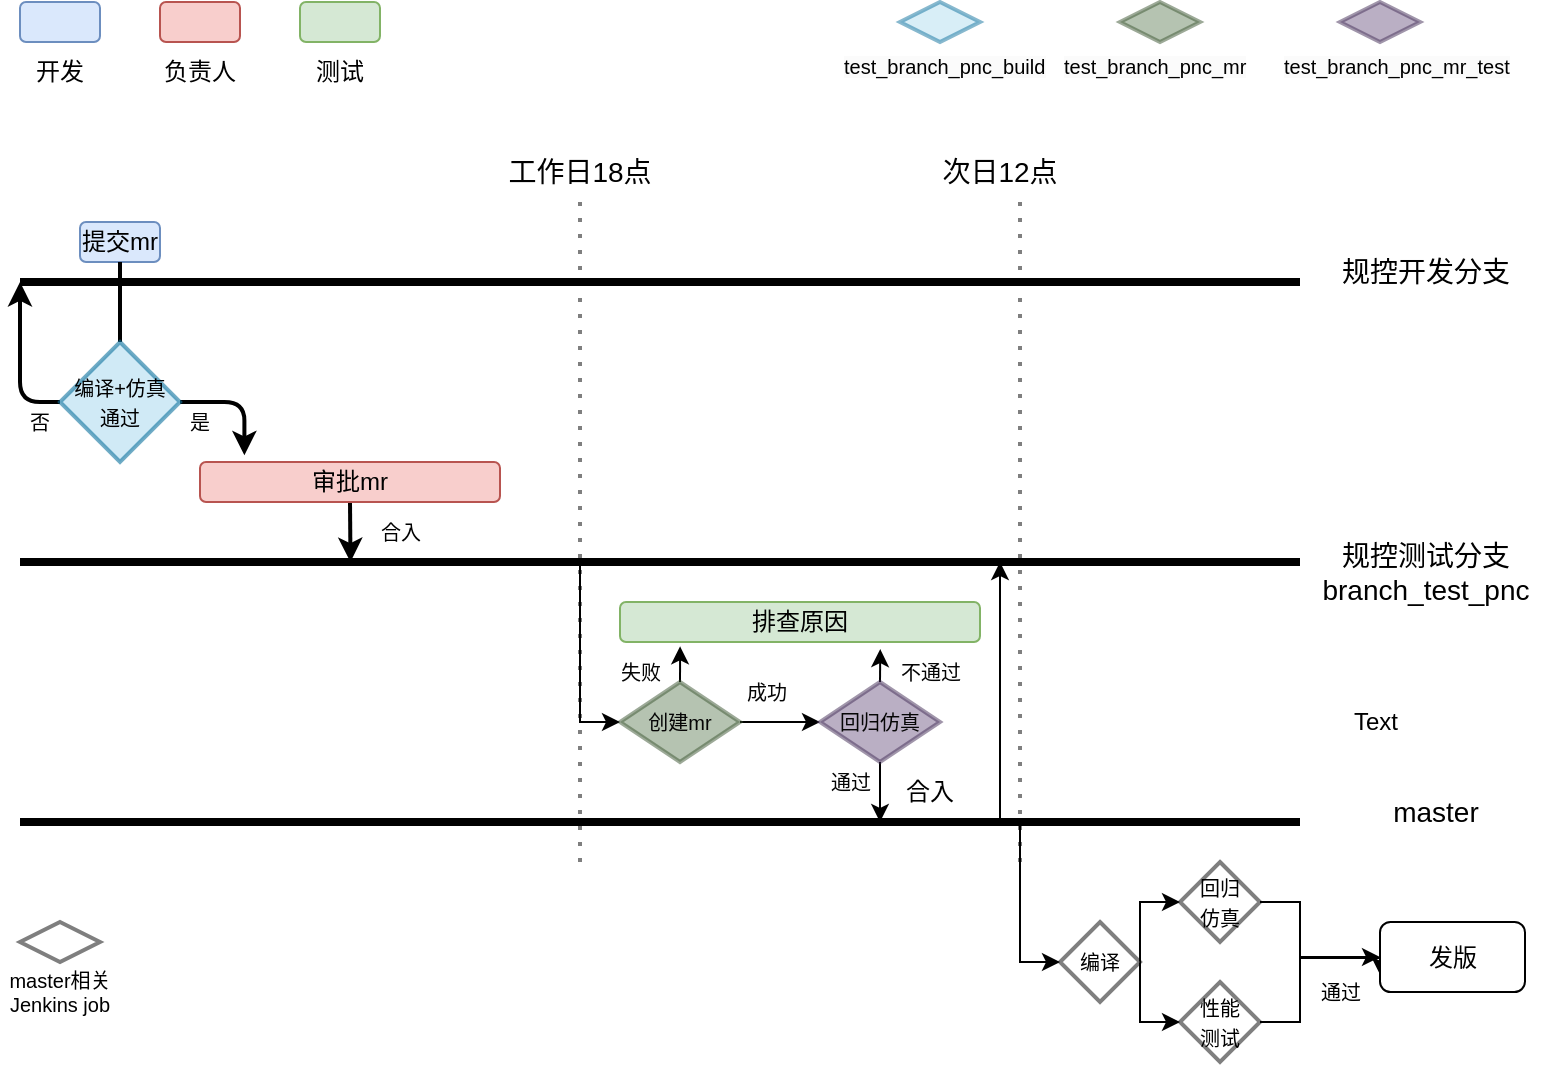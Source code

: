 <mxfile version="20.8.13" type="github">
  <diagram id="k_lWsjGwLpsPIF0YZ4Yo" name="第 1 页">
    <mxGraphModel dx="1330" dy="704" grid="1" gridSize="10" guides="1" tooltips="1" connect="1" arrows="1" fold="1" page="1" pageScale="1" pageWidth="827" pageHeight="1169" math="0" shadow="0">
      <root>
        <mxCell id="0" />
        <mxCell id="1" parent="0" />
        <mxCell id="etPe8MTUhazwB9_WsImz-2" value="" style="endArrow=none;html=1;rounded=1;strokeWidth=4;" parent="1" edge="1">
          <mxGeometry width="50" height="50" relative="1" as="geometry">
            <mxPoint x="40" y="430" as="sourcePoint" />
            <mxPoint x="680" y="430" as="targetPoint" />
          </mxGeometry>
        </mxCell>
        <mxCell id="etPe8MTUhazwB9_WsImz-3" value="" style="endArrow=none;html=1;rounded=1;strokeWidth=4;startArrow=none;" parent="1" edge="1">
          <mxGeometry width="50" height="50" relative="1" as="geometry">
            <mxPoint x="40" y="300" as="sourcePoint" />
            <mxPoint x="680" y="300" as="targetPoint" />
          </mxGeometry>
        </mxCell>
        <mxCell id="etPe8MTUhazwB9_WsImz-4" value="" style="endArrow=none;html=1;rounded=1;strokeWidth=4;" parent="1" edge="1">
          <mxGeometry width="50" height="50" relative="1" as="geometry">
            <mxPoint x="40" y="160" as="sourcePoint" />
            <mxPoint x="680" y="160" as="targetPoint" />
          </mxGeometry>
        </mxCell>
        <mxCell id="etPe8MTUhazwB9_WsImz-5" value="" style="rounded=1;whiteSpace=wrap;html=1;fillColor=#dae8fc;strokeColor=#6c8ebf;" parent="1" vertex="1">
          <mxGeometry x="40" y="20" width="40" height="20" as="geometry" />
        </mxCell>
        <mxCell id="etPe8MTUhazwB9_WsImz-6" value="开发" style="text;html=1;strokeColor=none;fillColor=none;align=center;verticalAlign=middle;whiteSpace=wrap;rounded=0;" parent="1" vertex="1">
          <mxGeometry x="30" y="40" width="60" height="30" as="geometry" />
        </mxCell>
        <mxCell id="etPe8MTUhazwB9_WsImz-7" value="" style="rounded=1;whiteSpace=wrap;html=1;fillColor=#f8cecc;strokeColor=#b85450;" parent="1" vertex="1">
          <mxGeometry x="110" y="20" width="40" height="20" as="geometry" />
        </mxCell>
        <mxCell id="etPe8MTUhazwB9_WsImz-8" value="负责人" style="text;html=1;strokeColor=none;fillColor=none;align=center;verticalAlign=middle;whiteSpace=wrap;rounded=0;" parent="1" vertex="1">
          <mxGeometry x="100" y="40" width="60" height="30" as="geometry" />
        </mxCell>
        <mxCell id="etPe8MTUhazwB9_WsImz-10" value="" style="rounded=1;whiteSpace=wrap;html=1;fillColor=#d5e8d4;strokeColor=#82b366;" parent="1" vertex="1">
          <mxGeometry x="180" y="20" width="40" height="20" as="geometry" />
        </mxCell>
        <mxCell id="etPe8MTUhazwB9_WsImz-12" value="" style="endArrow=none;dashed=1;html=1;dashPattern=1 3;strokeWidth=2;rounded=1;opacity=50;" parent="1" edge="1">
          <mxGeometry width="50" height="50" relative="1" as="geometry">
            <mxPoint x="320" y="450" as="sourcePoint" />
            <mxPoint x="320" y="120" as="targetPoint" />
            <Array as="points">
              <mxPoint x="320" y="310" />
            </Array>
          </mxGeometry>
        </mxCell>
        <mxCell id="etPe8MTUhazwB9_WsImz-11" value="测试" style="text;html=1;strokeColor=none;fillColor=none;align=center;verticalAlign=middle;whiteSpace=wrap;rounded=0;" parent="1" vertex="1">
          <mxGeometry x="170" y="40" width="60" height="30" as="geometry" />
        </mxCell>
        <mxCell id="etPe8MTUhazwB9_WsImz-13" value="&lt;font style=&quot;font-size: 14px;&quot;&gt;工作日18点&lt;/font&gt;" style="text;html=1;strokeColor=none;fillColor=none;align=center;verticalAlign=middle;whiteSpace=wrap;rounded=0;" parent="1" vertex="1">
          <mxGeometry x="280" y="90" width="80" height="30" as="geometry" />
        </mxCell>
        <mxCell id="etPe8MTUhazwB9_WsImz-15" value="" style="endArrow=none;dashed=1;html=1;dashPattern=1 3;strokeWidth=2;rounded=1;opacity=50;" parent="1" edge="1">
          <mxGeometry width="50" height="50" relative="1" as="geometry">
            <mxPoint x="540" y="450" as="sourcePoint" />
            <mxPoint x="540" y="120" as="targetPoint" />
          </mxGeometry>
        </mxCell>
        <mxCell id="etPe8MTUhazwB9_WsImz-14" value="&lt;font style=&quot;font-size: 14px;&quot;&gt;次日12点&lt;/font&gt;" style="text;html=1;strokeColor=none;fillColor=none;align=center;verticalAlign=middle;whiteSpace=wrap;rounded=0;" parent="1" vertex="1">
          <mxGeometry x="490" y="90" width="80" height="30" as="geometry" />
        </mxCell>
        <mxCell id="etPe8MTUhazwB9_WsImz-16" value="&lt;font style=&quot;font-size: 14px;&quot;&gt;规控开发分支&lt;/font&gt;" style="text;html=1;strokeColor=none;fillColor=none;align=center;verticalAlign=middle;whiteSpace=wrap;rounded=0;" parent="1" vertex="1">
          <mxGeometry x="682.5" y="140" width="120" height="30" as="geometry" />
        </mxCell>
        <mxCell id="etPe8MTUhazwB9_WsImz-17" value="&lt;span style=&quot;font-size: 14px;&quot;&gt;规控测试分支&lt;br&gt;branch_test_pnc&lt;/span&gt;" style="text;html=1;strokeColor=none;fillColor=none;align=center;verticalAlign=middle;whiteSpace=wrap;rounded=0;" parent="1" vertex="1">
          <mxGeometry x="682.5" y="290" width="120" height="30" as="geometry" />
        </mxCell>
        <mxCell id="etPe8MTUhazwB9_WsImz-19" value="&lt;span style=&quot;font-size: 14px;&quot;&gt;master&lt;/span&gt;" style="text;html=1;strokeColor=none;fillColor=none;align=center;verticalAlign=middle;whiteSpace=wrap;rounded=0;" parent="1" vertex="1">
          <mxGeometry x="687.5" y="410" width="120" height="30" as="geometry" />
        </mxCell>
        <mxCell id="etPe8MTUhazwB9_WsImz-21" value="提交mr" style="rounded=1;whiteSpace=wrap;html=1;fillColor=#dae8fc;strokeColor=#6c8ebf;" parent="1" vertex="1">
          <mxGeometry x="70" y="130" width="40" height="20" as="geometry" />
        </mxCell>
        <mxCell id="etPe8MTUhazwB9_WsImz-28" value="" style="endArrow=none;html=1;rounded=1;strokeWidth=4;" parent="1" edge="1">
          <mxGeometry width="50" height="50" relative="1" as="geometry">
            <mxPoint x="40" y="300" as="sourcePoint" />
            <mxPoint x="220" y="300" as="targetPoint" />
          </mxGeometry>
        </mxCell>
        <mxCell id="etPe8MTUhazwB9_WsImz-30" value="" style="rounded=1;whiteSpace=wrap;html=1;fillColor=#f8cecc;strokeColor=#b85450;" parent="1" vertex="1">
          <mxGeometry x="140" y="260" width="120" as="geometry" />
        </mxCell>
        <mxCell id="etPe8MTUhazwB9_WsImz-33" value="" style="edgeStyle=orthogonalEdgeStyle;rounded=1;orthogonalLoop=1;jettySize=auto;html=1;strokeWidth=2;fontSize=14;endArrow=none;" parent="1" source="etPe8MTUhazwB9_WsImz-21" target="etPe8MTUhazwB9_WsImz-31" edge="1">
          <mxGeometry relative="1" as="geometry">
            <mxPoint x="90" y="280" as="targetPoint" />
            <mxPoint x="90" y="150" as="sourcePoint" />
          </mxGeometry>
        </mxCell>
        <mxCell id="etPe8MTUhazwB9_WsImz-39" style="edgeStyle=orthogonalEdgeStyle;rounded=1;orthogonalLoop=1;jettySize=auto;html=1;exitX=1;exitY=0.5;exitDx=0;exitDy=0;exitPerimeter=0;entryX=0.148;entryY=-0.167;entryDx=0;entryDy=0;entryPerimeter=0;strokeWidth=2;fontSize=10;jumpSize=2;" parent="1" source="etPe8MTUhazwB9_WsImz-31" target="etPe8MTUhazwB9_WsImz-38" edge="1">
          <mxGeometry relative="1" as="geometry">
            <Array as="points">
              <mxPoint x="152" y="220" />
            </Array>
          </mxGeometry>
        </mxCell>
        <mxCell id="etPe8MTUhazwB9_WsImz-42" style="edgeStyle=orthogonalEdgeStyle;rounded=1;orthogonalLoop=1;jettySize=auto;html=1;strokeWidth=2;fontSize=10;jumpSize=2;" parent="1" source="etPe8MTUhazwB9_WsImz-31" edge="1">
          <mxGeometry relative="1" as="geometry">
            <mxPoint x="40" y="160" as="targetPoint" />
            <Array as="points">
              <mxPoint x="40" y="220" />
            </Array>
          </mxGeometry>
        </mxCell>
        <mxCell id="etPe8MTUhazwB9_WsImz-31" value="&lt;font style=&quot;font-size: 10px;&quot;&gt;编译+仿真&lt;br&gt;通过&lt;/font&gt;" style="strokeWidth=2;html=1;shape=mxgraph.flowchart.decision;whiteSpace=wrap;fontSize=12;fillColor=#b1ddf0;strokeColor=#10739e;opacity=60;" parent="1" vertex="1">
          <mxGeometry x="60" y="190" width="60" height="60" as="geometry" />
        </mxCell>
        <mxCell id="etPe8MTUhazwB9_WsImz-43" style="edgeStyle=orthogonalEdgeStyle;rounded=1;orthogonalLoop=1;jettySize=auto;html=1;exitX=0.5;exitY=1;exitDx=0;exitDy=0;strokeWidth=2;fontSize=10;jumpSize=2;" parent="1" source="etPe8MTUhazwB9_WsImz-38" edge="1">
          <mxGeometry relative="1" as="geometry">
            <mxPoint x="205.241" y="300" as="targetPoint" />
          </mxGeometry>
        </mxCell>
        <mxCell id="etPe8MTUhazwB9_WsImz-38" value="审批mr" style="rounded=1;whiteSpace=wrap;html=1;fillColor=#f8cecc;strokeColor=#b85450;" parent="1" vertex="1">
          <mxGeometry x="130" y="250" width="150" height="20" as="geometry" />
        </mxCell>
        <mxCell id="etPe8MTUhazwB9_WsImz-40" value="是" style="text;html=1;strokeColor=none;fillColor=none;align=center;verticalAlign=middle;whiteSpace=wrap;rounded=0;fontSize=10;" parent="1" vertex="1">
          <mxGeometry x="110" y="220" width="40" height="20" as="geometry" />
        </mxCell>
        <mxCell id="etPe8MTUhazwB9_WsImz-41" value="否" style="text;html=1;strokeColor=none;fillColor=none;align=center;verticalAlign=middle;whiteSpace=wrap;rounded=0;fontSize=10;" parent="1" vertex="1">
          <mxGeometry x="30" y="220" width="40" height="20" as="geometry" />
        </mxCell>
        <mxCell id="etPe8MTUhazwB9_WsImz-44" value="合入" style="text;html=1;align=center;verticalAlign=middle;resizable=0;points=[];autosize=1;strokeColor=none;fillColor=none;fontSize=10;" parent="1" vertex="1">
          <mxGeometry x="210" y="270" width="40" height="30" as="geometry" />
        </mxCell>
        <mxCell id="etPe8MTUhazwB9_WsImz-45" value="" style="strokeWidth=2;html=1;shape=mxgraph.flowchart.decision;whiteSpace=wrap;fontSize=12;fillColor=#b1ddf0;strokeColor=#10739e;opacity=50;" parent="1" vertex="1">
          <mxGeometry x="480" y="20" width="40" height="20" as="geometry" />
        </mxCell>
        <mxCell id="etPe8MTUhazwB9_WsImz-46" style="edgeStyle=orthogonalEdgeStyle;rounded=1;orthogonalLoop=1;jettySize=auto;html=1;exitX=0.5;exitY=1;exitDx=0;exitDy=0;strokeWidth=2;fontSize=10;" parent="1" source="etPe8MTUhazwB9_WsImz-40" target="etPe8MTUhazwB9_WsImz-40" edge="1">
          <mxGeometry relative="1" as="geometry" />
        </mxCell>
        <mxCell id="etPe8MTUhazwB9_WsImz-48" value="&lt;span style=&quot;color: rgb(0, 0, 0); font-family: Helvetica; font-style: normal; font-variant-ligatures: normal; font-variant-caps: normal; font-weight: 400; letter-spacing: normal; orphans: 2; text-align: center; text-indent: 0px; text-transform: none; widows: 2; word-spacing: 0px; -webkit-text-stroke-width: 0px; background-color: rgb(251, 251, 251); text-decoration-thickness: initial; text-decoration-style: initial; text-decoration-color: initial; float: none; display: inline !important;&quot;&gt;&lt;font style=&quot;font-size: 10px;&quot;&gt;test_branch_pnc_build&lt;/font&gt;&lt;/span&gt;" style="text;whiteSpace=wrap;html=1;fontSize=10;" parent="1" vertex="1">
          <mxGeometry x="450" y="40" width="110" height="20" as="geometry" />
        </mxCell>
        <mxCell id="etPe8MTUhazwB9_WsImz-49" value="" style="strokeWidth=2;html=1;shape=mxgraph.flowchart.decision;whiteSpace=wrap;fontSize=12;fillColor=#6d8764;strokeColor=#3A5431;fontColor=#ffffff;opacity=50;" parent="1" vertex="1">
          <mxGeometry x="590" y="20" width="40" height="20" as="geometry" />
        </mxCell>
        <mxCell id="etPe8MTUhazwB9_WsImz-50" value="&lt;span style=&quot;color: rgb(0, 0, 0); font-family: Helvetica; font-style: normal; font-variant-ligatures: normal; font-variant-caps: normal; font-weight: 400; letter-spacing: normal; orphans: 2; text-align: center; text-indent: 0px; text-transform: none; widows: 2; word-spacing: 0px; -webkit-text-stroke-width: 0px; background-color: rgb(251, 251, 251); text-decoration-thickness: initial; text-decoration-style: initial; text-decoration-color: initial; float: none; display: inline !important;&quot;&gt;&lt;font style=&quot;font-size: 10px;&quot;&gt;test_branch_pnc_mr&lt;/font&gt;&lt;/span&gt;" style="text;whiteSpace=wrap;html=1;fontSize=10;" parent="1" vertex="1">
          <mxGeometry x="560" y="40" width="110" height="20" as="geometry" />
        </mxCell>
        <mxCell id="etPe8MTUhazwB9_WsImz-51" value="" style="strokeWidth=2;html=1;shape=mxgraph.flowchart.decision;whiteSpace=wrap;fontSize=12;fillColor=#76608a;fontColor=#ffffff;strokeColor=#432D57;opacity=50;" parent="1" vertex="1">
          <mxGeometry x="700" y="20" width="40" height="20" as="geometry" />
        </mxCell>
        <mxCell id="etPe8MTUhazwB9_WsImz-52" value="&lt;span style=&quot;color: rgb(0, 0, 0); font-family: Helvetica; font-style: normal; font-variant-ligatures: normal; font-variant-caps: normal; font-weight: 400; letter-spacing: normal; orphans: 2; text-align: center; text-indent: 0px; text-transform: none; widows: 2; word-spacing: 0px; -webkit-text-stroke-width: 0px; background-color: rgb(251, 251, 251); text-decoration-thickness: initial; text-decoration-style: initial; text-decoration-color: initial; float: none; display: inline !important;&quot;&gt;&lt;font style=&quot;font-size: 10px;&quot;&gt;test_branch_pnc_mr_test&lt;/font&gt;&lt;/span&gt;" style="text;whiteSpace=wrap;html=1;fontSize=10;" parent="1" vertex="1">
          <mxGeometry x="670" y="40" width="110" height="20" as="geometry" />
        </mxCell>
        <mxCell id="etPe8MTUhazwB9_WsImz-55" style="edgeStyle=orthogonalEdgeStyle;rounded=1;orthogonalLoop=1;jettySize=auto;html=1;exitX=1;exitY=0.5;exitDx=0;exitDy=0;exitPerimeter=0;strokeWidth=1;fontSize=10;fontColor=#050505;entryX=0;entryY=0.5;entryDx=0;entryDy=0;entryPerimeter=0;" parent="1" source="etPe8MTUhazwB9_WsImz-53" target="etPe8MTUhazwB9_WsImz-58" edge="1">
          <mxGeometry relative="1" as="geometry">
            <mxPoint x="440" y="380.103" as="targetPoint" />
          </mxGeometry>
        </mxCell>
        <mxCell id="etPe8MTUhazwB9_WsImz-72" style="edgeStyle=orthogonalEdgeStyle;rounded=1;jumpSize=4;orthogonalLoop=1;jettySize=auto;html=1;exitX=0.5;exitY=0;exitDx=0;exitDy=0;exitPerimeter=0;entryX=0.167;entryY=1.109;entryDx=0;entryDy=0;entryPerimeter=0;strokeWidth=1;fontSize=10;fontColor=#050505;" parent="1" source="etPe8MTUhazwB9_WsImz-53" target="etPe8MTUhazwB9_WsImz-67" edge="1">
          <mxGeometry relative="1" as="geometry" />
        </mxCell>
        <mxCell id="etPe8MTUhazwB9_WsImz-53" value="&lt;span style=&quot;font-size: 10px;&quot;&gt;&lt;font color=&quot;#050505&quot;&gt;创建mr&lt;/font&gt;&lt;/span&gt;" style="strokeWidth=2;html=1;shape=mxgraph.flowchart.decision;whiteSpace=wrap;fontSize=12;fillColor=#6d8764;strokeColor=#3A5431;opacity=50;fontColor=#ffffff;" parent="1" vertex="1">
          <mxGeometry x="340" y="360" width="60" height="40" as="geometry" />
        </mxCell>
        <mxCell id="etPe8MTUhazwB9_WsImz-56" value="成功" style="text;html=1;align=center;verticalAlign=middle;resizable=0;points=[];autosize=1;strokeColor=none;fillColor=none;fontSize=10;fontColor=#050505;" parent="1" vertex="1">
          <mxGeometry x="393" y="350" width="40" height="30" as="geometry" />
        </mxCell>
        <mxCell id="etPe8MTUhazwB9_WsImz-64" style="edgeStyle=orthogonalEdgeStyle;rounded=1;orthogonalLoop=1;jettySize=auto;html=1;strokeWidth=1;fontSize=10;fontColor=#050505;" parent="1" source="etPe8MTUhazwB9_WsImz-58" edge="1">
          <mxGeometry relative="1" as="geometry">
            <mxPoint x="470" y="430" as="targetPoint" />
          </mxGeometry>
        </mxCell>
        <mxCell id="etPe8MTUhazwB9_WsImz-73" style="edgeStyle=orthogonalEdgeStyle;rounded=1;jumpSize=4;orthogonalLoop=1;jettySize=auto;html=1;exitX=0.5;exitY=0;exitDx=0;exitDy=0;exitPerimeter=0;entryX=0.723;entryY=1.178;entryDx=0;entryDy=0;entryPerimeter=0;strokeWidth=1;fontSize=10;fontColor=#050505;" parent="1" source="etPe8MTUhazwB9_WsImz-58" target="etPe8MTUhazwB9_WsImz-67" edge="1">
          <mxGeometry relative="1" as="geometry" />
        </mxCell>
        <mxCell id="PtH6PVsRPmjQBShqlQfH-4" style="edgeStyle=orthogonalEdgeStyle;rounded=0;orthogonalLoop=1;jettySize=auto;html=1;" parent="1" edge="1">
          <mxGeometry relative="1" as="geometry">
            <mxPoint x="530" y="300" as="targetPoint" />
            <mxPoint x="500" y="430" as="sourcePoint" />
            <Array as="points">
              <mxPoint x="530" y="430" />
            </Array>
          </mxGeometry>
        </mxCell>
        <mxCell id="etPe8MTUhazwB9_WsImz-58" value="&lt;span style=&quot;font-size: 10px;&quot;&gt;&lt;font color=&quot;#050505&quot;&gt;回归仿真&lt;/font&gt;&lt;/span&gt;" style="strokeWidth=2;html=1;shape=mxgraph.flowchart.decision;whiteSpace=wrap;fontSize=12;fillColor=#76608a;strokeColor=#432D57;opacity=50;fontColor=#ffffff;" parent="1" vertex="1">
          <mxGeometry x="440" y="360" width="60" height="40" as="geometry" />
        </mxCell>
        <mxCell id="etPe8MTUhazwB9_WsImz-67" value="排查原因" style="rounded=1;whiteSpace=wrap;html=1;fillColor=#d5e8d4;strokeColor=#82b366;" parent="1" vertex="1">
          <mxGeometry x="340" y="320" width="180" height="20" as="geometry" />
        </mxCell>
        <mxCell id="etPe8MTUhazwB9_WsImz-74" value="失败" style="text;html=1;align=center;verticalAlign=middle;resizable=0;points=[];autosize=1;strokeColor=none;fillColor=none;fontSize=10;fontColor=#050505;" parent="1" vertex="1">
          <mxGeometry x="330" y="340" width="40" height="30" as="geometry" />
        </mxCell>
        <mxCell id="etPe8MTUhazwB9_WsImz-75" value="不通过" style="text;html=1;align=center;verticalAlign=middle;resizable=0;points=[];autosize=1;strokeColor=none;fillColor=none;fontSize=10;fontColor=#050505;" parent="1" vertex="1">
          <mxGeometry x="470" y="340" width="50" height="30" as="geometry" />
        </mxCell>
        <mxCell id="U3VGuId5Rmb3FclKUeoK-3" value="" style="endArrow=classic;html=1;rounded=0;entryX=0;entryY=0.5;entryDx=0;entryDy=0;entryPerimeter=0;" parent="1" target="etPe8MTUhazwB9_WsImz-53" edge="1">
          <mxGeometry width="50" height="50" relative="1" as="geometry">
            <mxPoint x="320" y="300" as="sourcePoint" />
            <mxPoint x="450" y="300" as="targetPoint" />
            <Array as="points">
              <mxPoint x="320" y="380" />
            </Array>
          </mxGeometry>
        </mxCell>
        <mxCell id="U3VGuId5Rmb3FclKUeoK-4" value="" style="endArrow=classic;html=1;rounded=0;entryX=0;entryY=0.5;entryDx=0;entryDy=0;entryPerimeter=0;jumpSize=8;" parent="1" target="U3VGuId5Rmb3FclKUeoK-5" edge="1">
          <mxGeometry width="50" height="50" relative="1" as="geometry">
            <mxPoint x="540" y="430" as="sourcePoint" />
            <mxPoint x="560" y="480" as="targetPoint" />
            <Array as="points">
              <mxPoint x="540" y="500" />
            </Array>
          </mxGeometry>
        </mxCell>
        <mxCell id="U3VGuId5Rmb3FclKUeoK-9" style="edgeStyle=orthogonalEdgeStyle;rounded=0;orthogonalLoop=1;jettySize=auto;html=1;exitX=1;exitY=0.5;exitDx=0;exitDy=0;exitPerimeter=0;entryX=0;entryY=0.5;entryDx=0;entryDy=0;entryPerimeter=0;fontSize=10;" parent="1" source="U3VGuId5Rmb3FclKUeoK-5" target="U3VGuId5Rmb3FclKUeoK-8" edge="1">
          <mxGeometry relative="1" as="geometry">
            <Array as="points">
              <mxPoint x="600" y="470" />
            </Array>
          </mxGeometry>
        </mxCell>
        <mxCell id="U3VGuId5Rmb3FclKUeoK-11" style="edgeStyle=orthogonalEdgeStyle;rounded=0;orthogonalLoop=1;jettySize=auto;html=1;exitX=1;exitY=0.5;exitDx=0;exitDy=0;exitPerimeter=0;entryX=0;entryY=0.5;entryDx=0;entryDy=0;entryPerimeter=0;fontSize=10;" parent="1" source="U3VGuId5Rmb3FclKUeoK-5" target="U3VGuId5Rmb3FclKUeoK-10" edge="1">
          <mxGeometry relative="1" as="geometry">
            <Array as="points">
              <mxPoint x="600" y="530" />
            </Array>
          </mxGeometry>
        </mxCell>
        <mxCell id="U3VGuId5Rmb3FclKUeoK-5" value="&lt;font style=&quot;font-size: 10px;&quot;&gt;编译&lt;/font&gt;" style="strokeWidth=2;html=1;shape=mxgraph.flowchart.decision;whiteSpace=wrap;fontSize=12;opacity=50;" parent="1" vertex="1">
          <mxGeometry x="560" y="480" width="40" height="40" as="geometry" />
        </mxCell>
        <mxCell id="U3VGuId5Rmb3FclKUeoK-13" style="edgeStyle=orthogonalEdgeStyle;rounded=0;orthogonalLoop=1;jettySize=auto;html=1;exitX=1;exitY=0.5;exitDx=0;exitDy=0;exitPerimeter=0;entryX=0;entryY=0.75;entryDx=0;entryDy=0;fontSize=12;" parent="1" source="U3VGuId5Rmb3FclKUeoK-8" target="U3VGuId5Rmb3FclKUeoK-12" edge="1">
          <mxGeometry relative="1" as="geometry">
            <Array as="points">
              <mxPoint x="680" y="470" />
              <mxPoint x="680" y="498" />
              <mxPoint x="720" y="498" />
              <mxPoint x="720" y="506" />
            </Array>
          </mxGeometry>
        </mxCell>
        <mxCell id="U3VGuId5Rmb3FclKUeoK-8" value="&lt;span style=&quot;font-size: 10px;&quot;&gt;回归&lt;br&gt;仿真&lt;/span&gt;" style="strokeWidth=2;html=1;shape=mxgraph.flowchart.decision;whiteSpace=wrap;fontSize=12;opacity=50;" parent="1" vertex="1">
          <mxGeometry x="620" y="450" width="40" height="40" as="geometry" />
        </mxCell>
        <mxCell id="U3VGuId5Rmb3FclKUeoK-15" style="edgeStyle=orthogonalEdgeStyle;rounded=0;orthogonalLoop=1;jettySize=auto;html=1;exitX=1;exitY=0.5;exitDx=0;exitDy=0;exitPerimeter=0;entryX=0;entryY=0.5;entryDx=0;entryDy=0;fontSize=12;" parent="1" source="U3VGuId5Rmb3FclKUeoK-10" target="U3VGuId5Rmb3FclKUeoK-12" edge="1">
          <mxGeometry relative="1" as="geometry">
            <Array as="points">
              <mxPoint x="680" y="530" />
              <mxPoint x="680" y="498" />
            </Array>
          </mxGeometry>
        </mxCell>
        <mxCell id="U3VGuId5Rmb3FclKUeoK-10" value="&lt;span style=&quot;font-size: 10px;&quot;&gt;性能&lt;br&gt;测试&lt;/span&gt;" style="strokeWidth=2;html=1;shape=mxgraph.flowchart.decision;whiteSpace=wrap;fontSize=12;opacity=50;" parent="1" vertex="1">
          <mxGeometry x="620" y="510" width="40" height="40" as="geometry" />
        </mxCell>
        <mxCell id="U3VGuId5Rmb3FclKUeoK-12" value="&lt;font style=&quot;font-size: 12px;&quot;&gt;发版&lt;/font&gt;" style="rounded=1;whiteSpace=wrap;html=1;fontSize=10;" parent="1" vertex="1">
          <mxGeometry x="720" y="480" width="72.5" height="35" as="geometry" />
        </mxCell>
        <mxCell id="U3VGuId5Rmb3FclKUeoK-19" value="&lt;font style=&quot;font-size: 10px;&quot;&gt;通过&lt;/font&gt;" style="text;html=1;align=center;verticalAlign=middle;resizable=0;points=[];autosize=1;strokeColor=none;fillColor=none;fontSize=12;" parent="1" vertex="1">
          <mxGeometry x="680" y="500" width="40" height="30" as="geometry" />
        </mxCell>
        <mxCell id="U3VGuId5Rmb3FclKUeoK-23" value="" style="strokeWidth=2;html=1;shape=mxgraph.flowchart.decision;whiteSpace=wrap;fontSize=12;opacity=50;" parent="1" vertex="1">
          <mxGeometry x="40" y="480" width="40" height="20" as="geometry" />
        </mxCell>
        <mxCell id="U3VGuId5Rmb3FclKUeoK-24" value="master相关Jenkins job" style="text;html=1;strokeColor=none;fillColor=none;align=center;verticalAlign=middle;whiteSpace=wrap;rounded=0;fontSize=10;" parent="1" vertex="1">
          <mxGeometry x="30" y="500" width="60" height="30" as="geometry" />
        </mxCell>
        <mxCell id="PtH6PVsRPmjQBShqlQfH-2" value="Text" style="text;html=1;strokeColor=none;fillColor=none;align=center;verticalAlign=middle;whiteSpace=wrap;rounded=0;" parent="1" vertex="1">
          <mxGeometry x="688" y="365" width="60" height="30" as="geometry" />
        </mxCell>
        <mxCell id="PtH6PVsRPmjQBShqlQfH-6" value="合入" style="text;html=1;strokeColor=none;fillColor=none;align=center;verticalAlign=middle;whiteSpace=wrap;rounded=0;" parent="1" vertex="1">
          <mxGeometry x="465" y="400" width="60" height="30" as="geometry" />
        </mxCell>
        <mxCell id="PtH6PVsRPmjQBShqlQfH-7" value="通过" style="text;html=1;align=center;verticalAlign=middle;resizable=0;points=[];autosize=1;strokeColor=none;fillColor=none;fontSize=10;fontColor=#050505;" parent="1" vertex="1">
          <mxGeometry x="435" y="395" width="40" height="30" as="geometry" />
        </mxCell>
      </root>
    </mxGraphModel>
  </diagram>
</mxfile>
